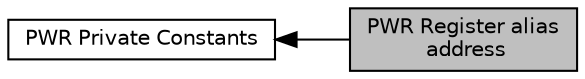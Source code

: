 digraph "PWR Register alias address"
{
  edge [fontname="Helvetica",fontsize="10",labelfontname="Helvetica",labelfontsize="10"];
  node [fontname="Helvetica",fontsize="10",shape=box];
  rankdir=LR;
  Node1 [label="PWR Register alias\l address",height=0.2,width=0.4,color="black", fillcolor="grey75", style="filled", fontcolor="black",tooltip=" "];
  Node2 [label="PWR Private Constants",height=0.2,width=0.4,color="black", fillcolor="white", style="filled",URL="$group___p_w_r___private___constants.html",tooltip=" "];
  Node2->Node1 [shape=plaintext, dir="back", style="solid"];
}
